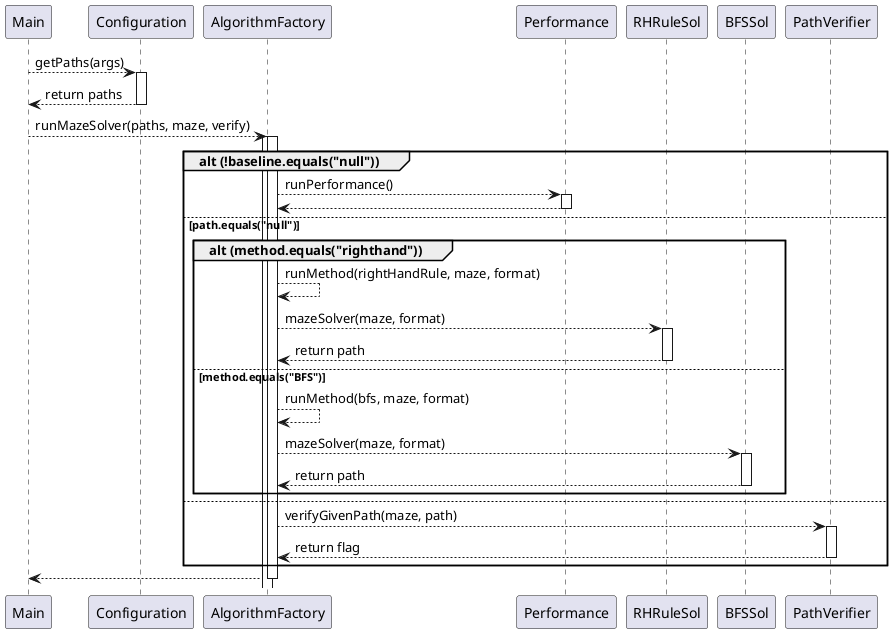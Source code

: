 @startuml Sequence

    participant Main
    participant Configuration
    participant AlgorithmFactory
    participant Performance
    participant RHRuleSol
    participant BFSSol
    participant PathVerifier
    
    Main --> Configuration: getPaths(args) 
    activate Configuration
    Main <-- Configuration: return paths
    deactivate Configuration


    Main --> AlgorithmFactory ++: runMazeSolver(paths, maze, verify)
    activate AlgorithmFactory
    group alt (!baseline.equals("null"))

    AlgorithmFactory --> Performance: runPerformance()
    activate Performance

    AlgorithmFactory <-- Performance
    deactivate Performance
    else path.equals("null")

    group alt (method.equals("righthand"))
    AlgorithmFactory --> AlgorithmFactory: runMethod(rightHandRule, maze, format)
    AlgorithmFactory --> RHRuleSol: mazeSolver(maze, format)
    activate RHRuleSol
    AlgorithmFactory <-- RHRuleSol: return path
    deactivate RHRuleSol

    else method.equals("BFS")
    AlgorithmFactory --> AlgorithmFactory: runMethod(bfs, maze, format)
    AlgorithmFactory --> BFSSol: mazeSolver(maze, format)
    activate BFSSol
    AlgorithmFactory <-- BFSSol: return path
    deactivate BFSSol
    end
    else 

    AlgorithmFactory --> PathVerifier: verifyGivenPath(maze, path)
    activate PathVerifier
    AlgorithmFactory <-- PathVerifier: return flag
    deactivate PathVerifier
    end

    Main <-- AlgorithmFactory
    deactivate AlgorithmFactory

    ' group loop [command != stop] 
    ' -> Explorer: takeDecision()

    ' Explorer -> Search ++: performSearch()

    ' Search -> Phase  ++: isLastPhase()
    ' Search <- Phase: return last

    ' Search -> Phase: isFinished()
    ' Search <- Phase : return finished

    ' Search -> Phase: [finished = true] getNextPhase()
    ' Search <-- Phase: return phase

    ' Search -> Phase : getDroneCommand()
    ' Search <-- Phase : return command

    ' Explorer <-- Search: return command

    ' <-- Explorer: return command

    ' -> Explorer: acknowledgeResults(s: String)

    ' Explorer -> Search: readResponse(response: JSONObject, map: Map)

    ' Search -> Phase: processInfo(response: JSONObject)
    ' Search <-- Phase --

    ' Search -> Map ++: addPOI()
    ' Search <-- Map --

    ' Explorer <-- Search --

    ' <-- Explorer
    ' end

    ' -> Explorer: deliverFinalReport()

    ' Explorer -> Report ++: generateReport(map: Map)
    ' Explorer <-- Report --: return report

    ' <-- Explorer: return report

@enduml